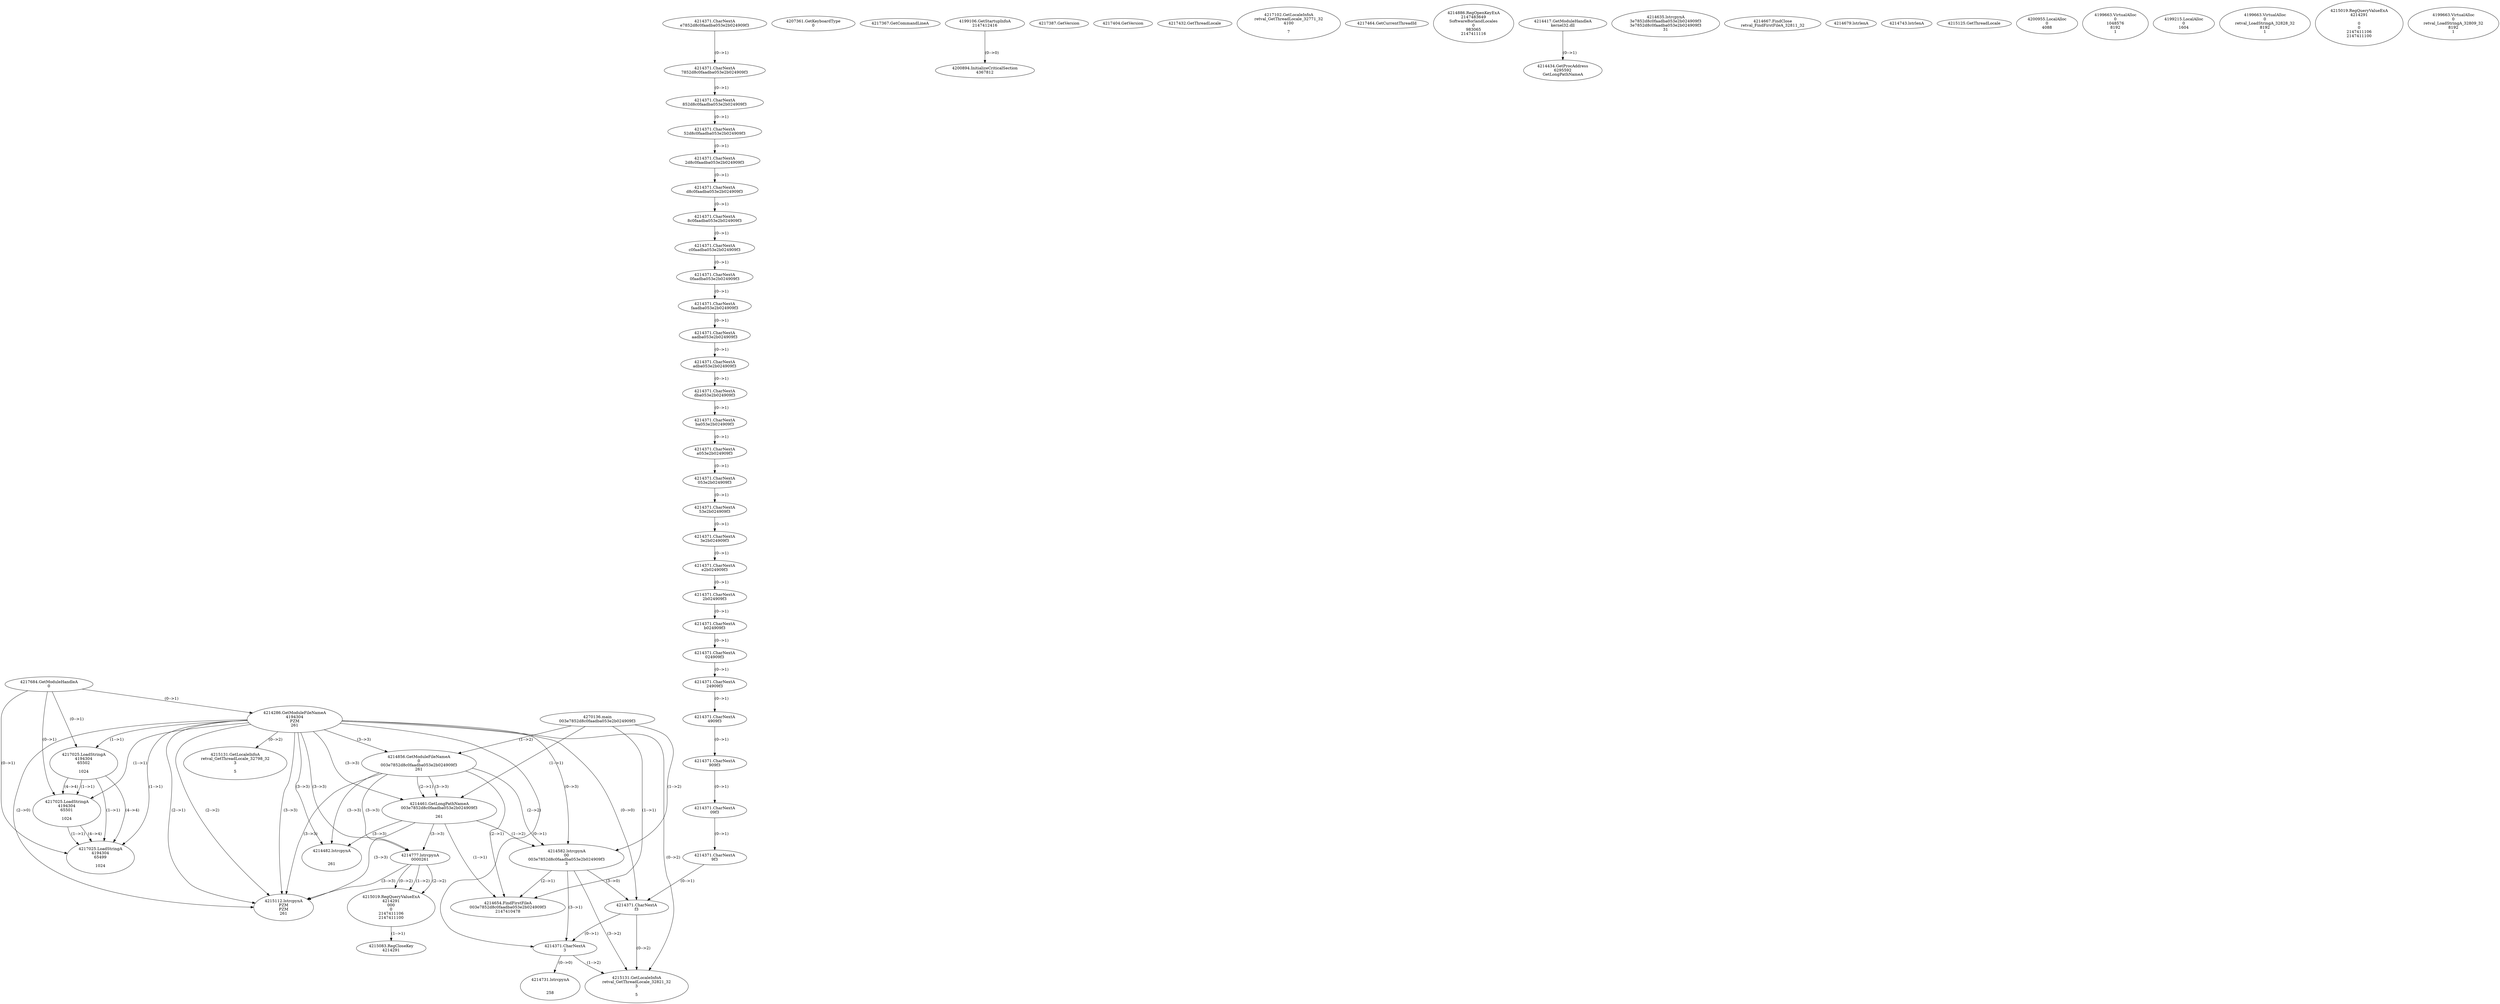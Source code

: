 // Global SCDG with merge call
digraph {
	0 [label="4270136.main
003e7852d8c0faadba053e2b024909f3"]
	1 [label="4217684.GetModuleHandleA
0"]
	2 [label="4207361.GetKeyboardType
0"]
	3 [label="4217367.GetCommandLineA
"]
	4 [label="4199106.GetStartupInfoA
2147412416"]
	5 [label="4217387.GetVersion
"]
	6 [label="4217404.GetVersion
"]
	7 [label="4217432.GetThreadLocale
"]
	8 [label="4217102.GetLocaleInfoA
retval_GetThreadLocale_32771_32
4100

7"]
	9 [label="4217464.GetCurrentThreadId
"]
	10 [label="4214286.GetModuleFileNameA
4194304
PZM
261"]
	1 -> 10 [label="(0-->1)"]
	11 [label="4214856.GetModuleFileNameA
0
003e7852d8c0faadba053e2b024909f3
261"]
	0 -> 11 [label="(1-->2)"]
	10 -> 11 [label="(3-->3)"]
	12 [label="4214886.RegOpenKeyExA
2147483649
Software\Borland\Locales
0
983065
2147411116"]
	13 [label="4214417.GetModuleHandleA
kernel32.dll"]
	14 [label="4214434.GetProcAddress
6295592
GetLongPathNameA"]
	13 -> 14 [label="(0-->1)"]
	15 [label="4214461.GetLongPathNameA
003e7852d8c0faadba053e2b024909f3

261"]
	0 -> 15 [label="(1-->1)"]
	11 -> 15 [label="(2-->1)"]
	10 -> 15 [label="(3-->3)"]
	11 -> 15 [label="(3-->3)"]
	16 [label="4214582.lstrcpynA
00
003e7852d8c0faadba053e2b024909f3
3"]
	0 -> 16 [label="(1-->2)"]
	11 -> 16 [label="(2-->2)"]
	15 -> 16 [label="(1-->2)"]
	10 -> 16 [label="(0-->3)"]
	17 [label="4214371.CharNextA
e7852d8c0faadba053e2b024909f3"]
	18 [label="4214371.CharNextA
7852d8c0faadba053e2b024909f3"]
	17 -> 18 [label="(0-->1)"]
	19 [label="4214371.CharNextA
852d8c0faadba053e2b024909f3"]
	18 -> 19 [label="(0-->1)"]
	20 [label="4214371.CharNextA
52d8c0faadba053e2b024909f3"]
	19 -> 20 [label="(0-->1)"]
	21 [label="4214371.CharNextA
2d8c0faadba053e2b024909f3"]
	20 -> 21 [label="(0-->1)"]
	22 [label="4214371.CharNextA
d8c0faadba053e2b024909f3"]
	21 -> 22 [label="(0-->1)"]
	23 [label="4214371.CharNextA
8c0faadba053e2b024909f3"]
	22 -> 23 [label="(0-->1)"]
	24 [label="4214371.CharNextA
c0faadba053e2b024909f3"]
	23 -> 24 [label="(0-->1)"]
	25 [label="4214371.CharNextA
0faadba053e2b024909f3"]
	24 -> 25 [label="(0-->1)"]
	26 [label="4214371.CharNextA
faadba053e2b024909f3"]
	25 -> 26 [label="(0-->1)"]
	27 [label="4214371.CharNextA
aadba053e2b024909f3"]
	26 -> 27 [label="(0-->1)"]
	28 [label="4214371.CharNextA
adba053e2b024909f3"]
	27 -> 28 [label="(0-->1)"]
	29 [label="4214371.CharNextA
dba053e2b024909f3"]
	28 -> 29 [label="(0-->1)"]
	30 [label="4214371.CharNextA
ba053e2b024909f3"]
	29 -> 30 [label="(0-->1)"]
	31 [label="4214371.CharNextA
a053e2b024909f3"]
	30 -> 31 [label="(0-->1)"]
	32 [label="4214371.CharNextA
053e2b024909f3"]
	31 -> 32 [label="(0-->1)"]
	33 [label="4214371.CharNextA
53e2b024909f3"]
	32 -> 33 [label="(0-->1)"]
	34 [label="4214371.CharNextA
3e2b024909f3"]
	33 -> 34 [label="(0-->1)"]
	35 [label="4214371.CharNextA
e2b024909f3"]
	34 -> 35 [label="(0-->1)"]
	36 [label="4214371.CharNextA
2b024909f3"]
	35 -> 36 [label="(0-->1)"]
	37 [label="4214371.CharNextA
b024909f3"]
	36 -> 37 [label="(0-->1)"]
	38 [label="4214371.CharNextA
024909f3"]
	37 -> 38 [label="(0-->1)"]
	39 [label="4214371.CharNextA
24909f3"]
	38 -> 39 [label="(0-->1)"]
	40 [label="4214371.CharNextA
4909f3"]
	39 -> 40 [label="(0-->1)"]
	41 [label="4214371.CharNextA
909f3"]
	40 -> 41 [label="(0-->1)"]
	42 [label="4214371.CharNextA
09f3"]
	41 -> 42 [label="(0-->1)"]
	43 [label="4214371.CharNextA
9f3"]
	42 -> 43 [label="(0-->1)"]
	44 [label="4214371.CharNextA
f3"]
	43 -> 44 [label="(0-->1)"]
	10 -> 44 [label="(0-->0)"]
	16 -> 44 [label="(3-->0)"]
	45 [label="4214371.CharNextA
3"]
	10 -> 45 [label="(0-->1)"]
	16 -> 45 [label="(3-->1)"]
	44 -> 45 [label="(0-->1)"]
	46 [label="4214635.lstrcpynA
3e7852d8c0faadba053e2b024909f3
3e7852d8c0faadba053e2b024909f3
31"]
	47 [label="4214654.FindFirstFileA
003e7852d8c0faadba053e2b024909f3
2147410478"]
	0 -> 47 [label="(1-->1)"]
	11 -> 47 [label="(2-->1)"]
	15 -> 47 [label="(1-->1)"]
	16 -> 47 [label="(2-->1)"]
	48 [label="4214667.FindClose
retval_FindFirstFileA_32811_32"]
	49 [label="4214679.lstrlenA
"]
	50 [label="4214731.lstrcpynA


258"]
	45 -> 50 [label="(0-->0)"]
	51 [label="4214743.lstrlenA
"]
	52 [label="4214777.lstrcpynA
00\
00\
261"]
	10 -> 52 [label="(3-->3)"]
	11 -> 52 [label="(3-->3)"]
	15 -> 52 [label="(3-->3)"]
	53 [label="4215019.RegQueryValueExA
4214291
00\
0
0
2147411106
2147411100"]
	52 -> 53 [label="(1-->2)"]
	52 -> 53 [label="(2-->2)"]
	52 -> 53 [label="(0-->2)"]
	54 [label="4215083.RegCloseKey
4214291"]
	53 -> 54 [label="(1-->1)"]
	55 [label="4215112.lstrcpynA
PZM
PZM
261"]
	10 -> 55 [label="(2-->1)"]
	10 -> 55 [label="(2-->2)"]
	10 -> 55 [label="(3-->3)"]
	11 -> 55 [label="(3-->3)"]
	15 -> 55 [label="(3-->3)"]
	52 -> 55 [label="(3-->3)"]
	10 -> 55 [label="(2-->0)"]
	56 [label="4215125.GetThreadLocale
"]
	57 [label="4215131.GetLocaleInfoA
retval_GetThreadLocale_32821_32
3

5"]
	10 -> 57 [label="(0-->2)"]
	16 -> 57 [label="(3-->2)"]
	44 -> 57 [label="(0-->2)"]
	45 -> 57 [label="(1-->2)"]
	58 [label="4217025.LoadStringA
4194304
65502

1024"]
	1 -> 58 [label="(0-->1)"]
	10 -> 58 [label="(1-->1)"]
	59 [label="4217025.LoadStringA
4194304
65501

1024"]
	1 -> 59 [label="(0-->1)"]
	10 -> 59 [label="(1-->1)"]
	58 -> 59 [label="(1-->1)"]
	58 -> 59 [label="(4-->4)"]
	60 [label="4217025.LoadStringA
4194304
65499

1024"]
	1 -> 60 [label="(0-->1)"]
	10 -> 60 [label="(1-->1)"]
	58 -> 60 [label="(1-->1)"]
	59 -> 60 [label="(1-->1)"]
	58 -> 60 [label="(4-->4)"]
	59 -> 60 [label="(4-->4)"]
	61 [label="4200894.InitializeCriticalSection
4367812"]
	4 -> 61 [label="(0-->0)"]
	62 [label="4200955.LocalAlloc
0
4088"]
	63 [label="4199663.VirtualAlloc
0
1048576
8192
1"]
	64 [label="4199215.LocalAlloc
0
1604"]
	65 [label="4199663.VirtualAlloc
0
retval_LoadStringA_32828_32
8192
1"]
	66 [label="4214482.lstrcpynA


261"]
	10 -> 66 [label="(3-->3)"]
	11 -> 66 [label="(3-->3)"]
	15 -> 66 [label="(3-->3)"]
	67 [label="4215019.RegQueryValueExA
4214291

0
0
2147411106
2147411100"]
	68 [label="4215131.GetLocaleInfoA
retval_GetThreadLocale_32798_32
3

5"]
	10 -> 68 [label="(0-->2)"]
	69 [label="4199663.VirtualAlloc
0
retval_LoadStringA_32809_32
8192
1"]
}
